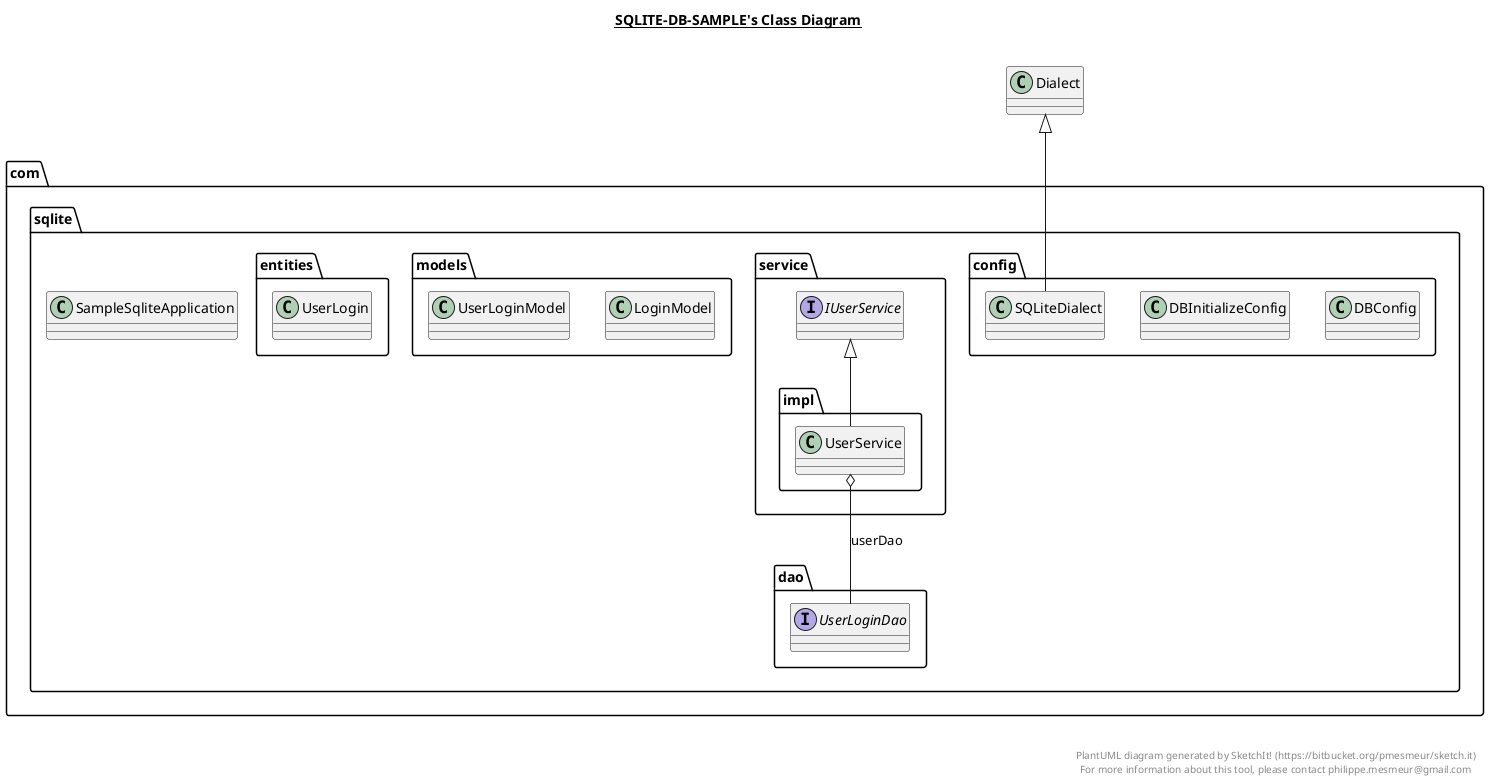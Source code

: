 @startuml

title __SQLITE-DB-SAMPLE's Class Diagram__\n

  package com.sqlite {
    package com.sqlite.config {
      class DBConfig {
      }
    }
  }
  

  package com.sqlite {
    package com.sqlite.config {
      class DBInitializeConfig {
      }
    }
  }
  

  package com.sqlite {
    package com.sqlite.service {
      interface IUserService {
      }
    }
  }
  

  package com.sqlite {
    package com.sqlite.models {
      class LoginModel {
      }
    }
  }
  

  package com.sqlite {
    package com.sqlite.config {
      class SQLiteDialect {
      }
    }
  }
  

  package com.sqlite {
    class SampleSqliteApplication {
    }
  }
  

  package com.sqlite {
    package com.sqlite.entities {
      class UserLogin {
      }
    }
  }
  

  package com.sqlite {
    package com.sqlite.dao {
      interface UserLoginDao {
      }
    }
  }
  

  package com.sqlite {
    package com.sqlite.models {
      class UserLoginModel {
      }
    }
  }
  

  package com.sqlite {
    package com.sqlite.service {
      package com.sqlite.service.impl {
        class UserService {
        }
      }
    }
  }
  

  SQLiteDialect -up-|> Dialect
  UserService -up-|> IUserService
  UserService o-- UserLoginDao : userDao


right footer


PlantUML diagram generated by SketchIt! (https://bitbucket.org/pmesmeur/sketch.it)
For more information about this tool, please contact philippe.mesmeur@gmail.com
endfooter

@enduml
